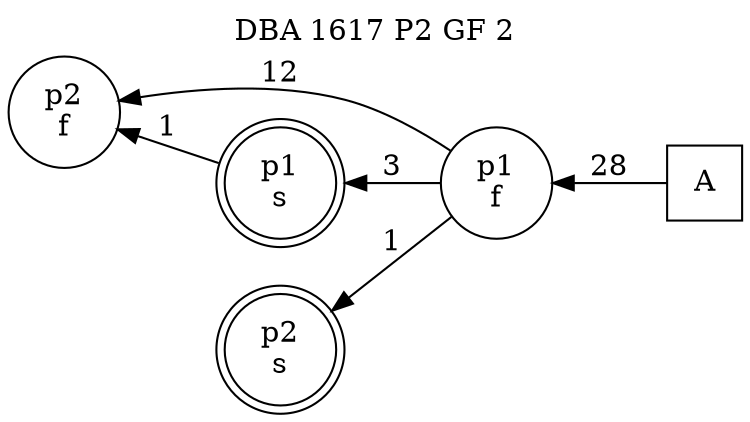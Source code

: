 digraph DBA_1617_P2_GF_2_GOOD {
labelloc="tl"
label= " DBA 1617 P2 GF 2 "
rankdir="RL";
graph [ size=" 10 , 10 !"]

"A" [shape="square" label="A"]
"p1_f" [shape="circle" label="p1
f"]
"p2_f" [shape="circle" label="p2
f"]
"p1_s" [shape="doublecircle" label="p1
s"]
"p2_s" [shape="doublecircle" label="p2
s"]
"A" -> "p1_f" [ label=28]
"p1_f" -> "p2_f" [ label=12]
"p1_f" -> "p1_s" [ label=3]
"p1_f" -> "p2_s" [ label=1]
"p1_s" -> "p2_f" [ label=1]
}
